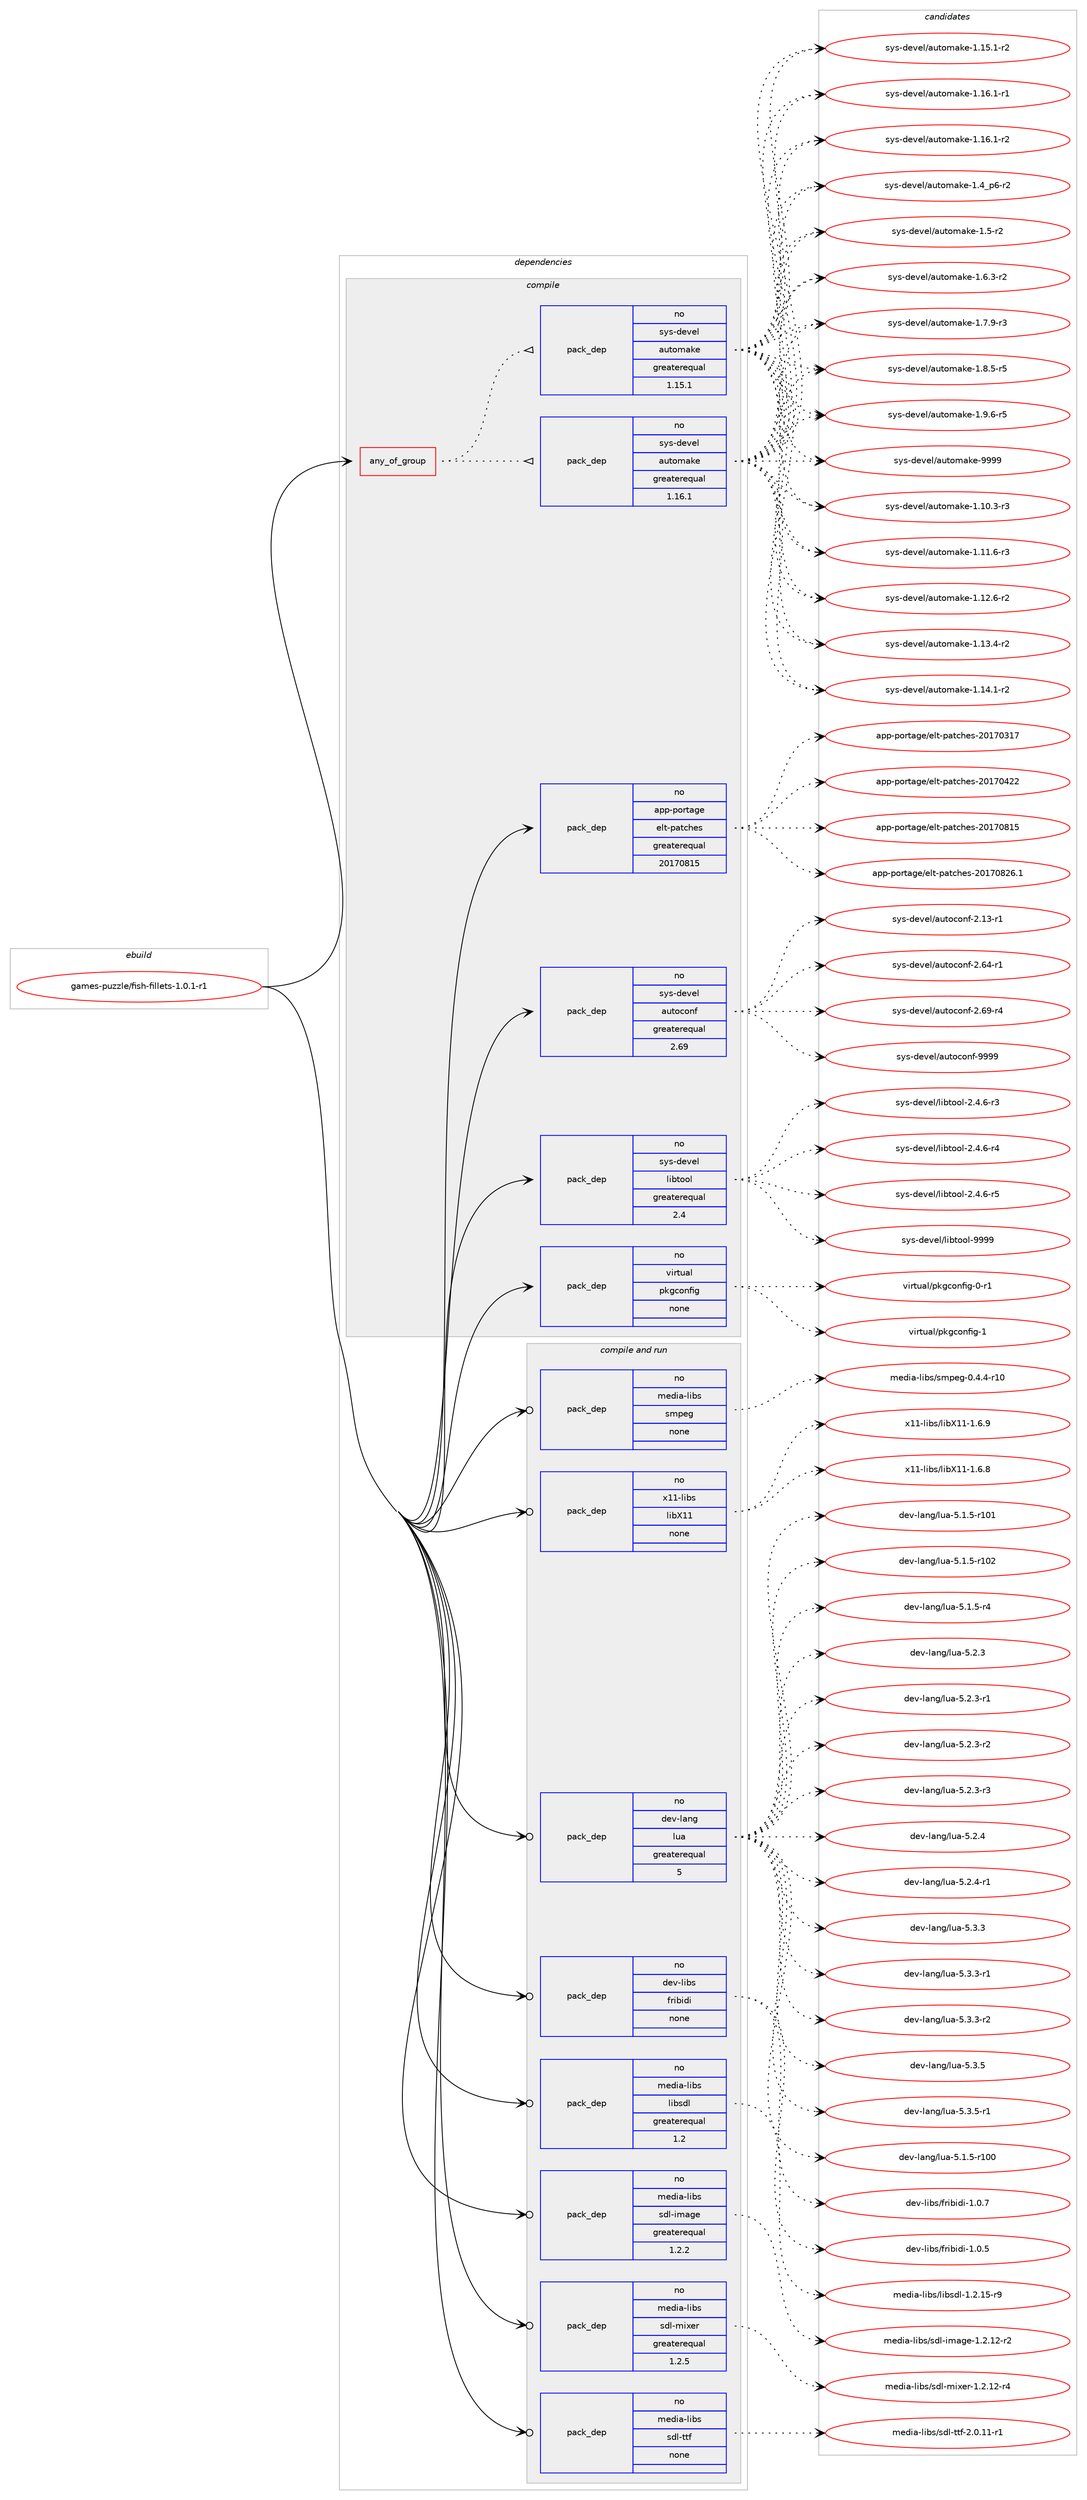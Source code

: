 digraph prolog {

# *************
# Graph options
# *************

newrank=true;
concentrate=true;
compound=true;
graph [rankdir=LR,fontname=Helvetica,fontsize=10,ranksep=1.5];#, ranksep=2.5, nodesep=0.2];
edge  [arrowhead=vee];
node  [fontname=Helvetica,fontsize=10];

# **********
# The ebuild
# **********

subgraph cluster_leftcol {
color=gray;
rank=same;
label=<<i>ebuild</i>>;
id [label="games-puzzle/fish-fillets-1.0.1-r1", color=red, width=4, href="../games-puzzle/fish-fillets-1.0.1-r1.svg"];
}

# ****************
# The dependencies
# ****************

subgraph cluster_midcol {
color=gray;
label=<<i>dependencies</i>>;
subgraph cluster_compile {
fillcolor="#eeeeee";
style=filled;
label=<<i>compile</i>>;
subgraph any12099 {
dependency741303 [label=<<TABLE BORDER="0" CELLBORDER="1" CELLSPACING="0" CELLPADDING="4"><TR><TD CELLPADDING="10">any_of_group</TD></TR></TABLE>>, shape=none, color=red];subgraph pack543831 {
dependency741304 [label=<<TABLE BORDER="0" CELLBORDER="1" CELLSPACING="0" CELLPADDING="4" WIDTH="220"><TR><TD ROWSPAN="6" CELLPADDING="30">pack_dep</TD></TR><TR><TD WIDTH="110">no</TD></TR><TR><TD>sys-devel</TD></TR><TR><TD>automake</TD></TR><TR><TD>greaterequal</TD></TR><TR><TD>1.16.1</TD></TR></TABLE>>, shape=none, color=blue];
}
dependency741303:e -> dependency741304:w [weight=20,style="dotted",arrowhead="oinv"];
subgraph pack543832 {
dependency741305 [label=<<TABLE BORDER="0" CELLBORDER="1" CELLSPACING="0" CELLPADDING="4" WIDTH="220"><TR><TD ROWSPAN="6" CELLPADDING="30">pack_dep</TD></TR><TR><TD WIDTH="110">no</TD></TR><TR><TD>sys-devel</TD></TR><TR><TD>automake</TD></TR><TR><TD>greaterequal</TD></TR><TR><TD>1.15.1</TD></TR></TABLE>>, shape=none, color=blue];
}
dependency741303:e -> dependency741305:w [weight=20,style="dotted",arrowhead="oinv"];
}
id:e -> dependency741303:w [weight=20,style="solid",arrowhead="vee"];
subgraph pack543833 {
dependency741306 [label=<<TABLE BORDER="0" CELLBORDER="1" CELLSPACING="0" CELLPADDING="4" WIDTH="220"><TR><TD ROWSPAN="6" CELLPADDING="30">pack_dep</TD></TR><TR><TD WIDTH="110">no</TD></TR><TR><TD>app-portage</TD></TR><TR><TD>elt-patches</TD></TR><TR><TD>greaterequal</TD></TR><TR><TD>20170815</TD></TR></TABLE>>, shape=none, color=blue];
}
id:e -> dependency741306:w [weight=20,style="solid",arrowhead="vee"];
subgraph pack543834 {
dependency741307 [label=<<TABLE BORDER="0" CELLBORDER="1" CELLSPACING="0" CELLPADDING="4" WIDTH="220"><TR><TD ROWSPAN="6" CELLPADDING="30">pack_dep</TD></TR><TR><TD WIDTH="110">no</TD></TR><TR><TD>sys-devel</TD></TR><TR><TD>autoconf</TD></TR><TR><TD>greaterequal</TD></TR><TR><TD>2.69</TD></TR></TABLE>>, shape=none, color=blue];
}
id:e -> dependency741307:w [weight=20,style="solid",arrowhead="vee"];
subgraph pack543835 {
dependency741308 [label=<<TABLE BORDER="0" CELLBORDER="1" CELLSPACING="0" CELLPADDING="4" WIDTH="220"><TR><TD ROWSPAN="6" CELLPADDING="30">pack_dep</TD></TR><TR><TD WIDTH="110">no</TD></TR><TR><TD>sys-devel</TD></TR><TR><TD>libtool</TD></TR><TR><TD>greaterequal</TD></TR><TR><TD>2.4</TD></TR></TABLE>>, shape=none, color=blue];
}
id:e -> dependency741308:w [weight=20,style="solid",arrowhead="vee"];
subgraph pack543836 {
dependency741309 [label=<<TABLE BORDER="0" CELLBORDER="1" CELLSPACING="0" CELLPADDING="4" WIDTH="220"><TR><TD ROWSPAN="6" CELLPADDING="30">pack_dep</TD></TR><TR><TD WIDTH="110">no</TD></TR><TR><TD>virtual</TD></TR><TR><TD>pkgconfig</TD></TR><TR><TD>none</TD></TR><TR><TD></TD></TR></TABLE>>, shape=none, color=blue];
}
id:e -> dependency741309:w [weight=20,style="solid",arrowhead="vee"];
}
subgraph cluster_compileandrun {
fillcolor="#eeeeee";
style=filled;
label=<<i>compile and run</i>>;
subgraph pack543837 {
dependency741310 [label=<<TABLE BORDER="0" CELLBORDER="1" CELLSPACING="0" CELLPADDING="4" WIDTH="220"><TR><TD ROWSPAN="6" CELLPADDING="30">pack_dep</TD></TR><TR><TD WIDTH="110">no</TD></TR><TR><TD>dev-lang</TD></TR><TR><TD>lua</TD></TR><TR><TD>greaterequal</TD></TR><TR><TD>5</TD></TR></TABLE>>, shape=none, color=blue];
}
id:e -> dependency741310:w [weight=20,style="solid",arrowhead="odotvee"];
subgraph pack543838 {
dependency741311 [label=<<TABLE BORDER="0" CELLBORDER="1" CELLSPACING="0" CELLPADDING="4" WIDTH="220"><TR><TD ROWSPAN="6" CELLPADDING="30">pack_dep</TD></TR><TR><TD WIDTH="110">no</TD></TR><TR><TD>dev-libs</TD></TR><TR><TD>fribidi</TD></TR><TR><TD>none</TD></TR><TR><TD></TD></TR></TABLE>>, shape=none, color=blue];
}
id:e -> dependency741311:w [weight=20,style="solid",arrowhead="odotvee"];
subgraph pack543839 {
dependency741312 [label=<<TABLE BORDER="0" CELLBORDER="1" CELLSPACING="0" CELLPADDING="4" WIDTH="220"><TR><TD ROWSPAN="6" CELLPADDING="30">pack_dep</TD></TR><TR><TD WIDTH="110">no</TD></TR><TR><TD>media-libs</TD></TR><TR><TD>libsdl</TD></TR><TR><TD>greaterequal</TD></TR><TR><TD>1.2</TD></TR></TABLE>>, shape=none, color=blue];
}
id:e -> dependency741312:w [weight=20,style="solid",arrowhead="odotvee"];
subgraph pack543840 {
dependency741313 [label=<<TABLE BORDER="0" CELLBORDER="1" CELLSPACING="0" CELLPADDING="4" WIDTH="220"><TR><TD ROWSPAN="6" CELLPADDING="30">pack_dep</TD></TR><TR><TD WIDTH="110">no</TD></TR><TR><TD>media-libs</TD></TR><TR><TD>sdl-image</TD></TR><TR><TD>greaterequal</TD></TR><TR><TD>1.2.2</TD></TR></TABLE>>, shape=none, color=blue];
}
id:e -> dependency741313:w [weight=20,style="solid",arrowhead="odotvee"];
subgraph pack543841 {
dependency741314 [label=<<TABLE BORDER="0" CELLBORDER="1" CELLSPACING="0" CELLPADDING="4" WIDTH="220"><TR><TD ROWSPAN="6" CELLPADDING="30">pack_dep</TD></TR><TR><TD WIDTH="110">no</TD></TR><TR><TD>media-libs</TD></TR><TR><TD>sdl-mixer</TD></TR><TR><TD>greaterequal</TD></TR><TR><TD>1.2.5</TD></TR></TABLE>>, shape=none, color=blue];
}
id:e -> dependency741314:w [weight=20,style="solid",arrowhead="odotvee"];
subgraph pack543842 {
dependency741315 [label=<<TABLE BORDER="0" CELLBORDER="1" CELLSPACING="0" CELLPADDING="4" WIDTH="220"><TR><TD ROWSPAN="6" CELLPADDING="30">pack_dep</TD></TR><TR><TD WIDTH="110">no</TD></TR><TR><TD>media-libs</TD></TR><TR><TD>sdl-ttf</TD></TR><TR><TD>none</TD></TR><TR><TD></TD></TR></TABLE>>, shape=none, color=blue];
}
id:e -> dependency741315:w [weight=20,style="solid",arrowhead="odotvee"];
subgraph pack543843 {
dependency741316 [label=<<TABLE BORDER="0" CELLBORDER="1" CELLSPACING="0" CELLPADDING="4" WIDTH="220"><TR><TD ROWSPAN="6" CELLPADDING="30">pack_dep</TD></TR><TR><TD WIDTH="110">no</TD></TR><TR><TD>media-libs</TD></TR><TR><TD>smpeg</TD></TR><TR><TD>none</TD></TR><TR><TD></TD></TR></TABLE>>, shape=none, color=blue];
}
id:e -> dependency741316:w [weight=20,style="solid",arrowhead="odotvee"];
subgraph pack543844 {
dependency741317 [label=<<TABLE BORDER="0" CELLBORDER="1" CELLSPACING="0" CELLPADDING="4" WIDTH="220"><TR><TD ROWSPAN="6" CELLPADDING="30">pack_dep</TD></TR><TR><TD WIDTH="110">no</TD></TR><TR><TD>x11-libs</TD></TR><TR><TD>libX11</TD></TR><TR><TD>none</TD></TR><TR><TD></TD></TR></TABLE>>, shape=none, color=blue];
}
id:e -> dependency741317:w [weight=20,style="solid",arrowhead="odotvee"];
}
subgraph cluster_run {
fillcolor="#eeeeee";
style=filled;
label=<<i>run</i>>;
}
}

# **************
# The candidates
# **************

subgraph cluster_choices {
rank=same;
color=gray;
label=<<i>candidates</i>>;

subgraph choice543831 {
color=black;
nodesep=1;
choice11512111545100101118101108479711711611110997107101454946494846514511451 [label="sys-devel/automake-1.10.3-r3", color=red, width=4,href="../sys-devel/automake-1.10.3-r3.svg"];
choice11512111545100101118101108479711711611110997107101454946494946544511451 [label="sys-devel/automake-1.11.6-r3", color=red, width=4,href="../sys-devel/automake-1.11.6-r3.svg"];
choice11512111545100101118101108479711711611110997107101454946495046544511450 [label="sys-devel/automake-1.12.6-r2", color=red, width=4,href="../sys-devel/automake-1.12.6-r2.svg"];
choice11512111545100101118101108479711711611110997107101454946495146524511450 [label="sys-devel/automake-1.13.4-r2", color=red, width=4,href="../sys-devel/automake-1.13.4-r2.svg"];
choice11512111545100101118101108479711711611110997107101454946495246494511450 [label="sys-devel/automake-1.14.1-r2", color=red, width=4,href="../sys-devel/automake-1.14.1-r2.svg"];
choice11512111545100101118101108479711711611110997107101454946495346494511450 [label="sys-devel/automake-1.15.1-r2", color=red, width=4,href="../sys-devel/automake-1.15.1-r2.svg"];
choice11512111545100101118101108479711711611110997107101454946495446494511449 [label="sys-devel/automake-1.16.1-r1", color=red, width=4,href="../sys-devel/automake-1.16.1-r1.svg"];
choice11512111545100101118101108479711711611110997107101454946495446494511450 [label="sys-devel/automake-1.16.1-r2", color=red, width=4,href="../sys-devel/automake-1.16.1-r2.svg"];
choice115121115451001011181011084797117116111109971071014549465295112544511450 [label="sys-devel/automake-1.4_p6-r2", color=red, width=4,href="../sys-devel/automake-1.4_p6-r2.svg"];
choice11512111545100101118101108479711711611110997107101454946534511450 [label="sys-devel/automake-1.5-r2", color=red, width=4,href="../sys-devel/automake-1.5-r2.svg"];
choice115121115451001011181011084797117116111109971071014549465446514511450 [label="sys-devel/automake-1.6.3-r2", color=red, width=4,href="../sys-devel/automake-1.6.3-r2.svg"];
choice115121115451001011181011084797117116111109971071014549465546574511451 [label="sys-devel/automake-1.7.9-r3", color=red, width=4,href="../sys-devel/automake-1.7.9-r3.svg"];
choice115121115451001011181011084797117116111109971071014549465646534511453 [label="sys-devel/automake-1.8.5-r5", color=red, width=4,href="../sys-devel/automake-1.8.5-r5.svg"];
choice115121115451001011181011084797117116111109971071014549465746544511453 [label="sys-devel/automake-1.9.6-r5", color=red, width=4,href="../sys-devel/automake-1.9.6-r5.svg"];
choice115121115451001011181011084797117116111109971071014557575757 [label="sys-devel/automake-9999", color=red, width=4,href="../sys-devel/automake-9999.svg"];
dependency741304:e -> choice11512111545100101118101108479711711611110997107101454946494846514511451:w [style=dotted,weight="100"];
dependency741304:e -> choice11512111545100101118101108479711711611110997107101454946494946544511451:w [style=dotted,weight="100"];
dependency741304:e -> choice11512111545100101118101108479711711611110997107101454946495046544511450:w [style=dotted,weight="100"];
dependency741304:e -> choice11512111545100101118101108479711711611110997107101454946495146524511450:w [style=dotted,weight="100"];
dependency741304:e -> choice11512111545100101118101108479711711611110997107101454946495246494511450:w [style=dotted,weight="100"];
dependency741304:e -> choice11512111545100101118101108479711711611110997107101454946495346494511450:w [style=dotted,weight="100"];
dependency741304:e -> choice11512111545100101118101108479711711611110997107101454946495446494511449:w [style=dotted,weight="100"];
dependency741304:e -> choice11512111545100101118101108479711711611110997107101454946495446494511450:w [style=dotted,weight="100"];
dependency741304:e -> choice115121115451001011181011084797117116111109971071014549465295112544511450:w [style=dotted,weight="100"];
dependency741304:e -> choice11512111545100101118101108479711711611110997107101454946534511450:w [style=dotted,weight="100"];
dependency741304:e -> choice115121115451001011181011084797117116111109971071014549465446514511450:w [style=dotted,weight="100"];
dependency741304:e -> choice115121115451001011181011084797117116111109971071014549465546574511451:w [style=dotted,weight="100"];
dependency741304:e -> choice115121115451001011181011084797117116111109971071014549465646534511453:w [style=dotted,weight="100"];
dependency741304:e -> choice115121115451001011181011084797117116111109971071014549465746544511453:w [style=dotted,weight="100"];
dependency741304:e -> choice115121115451001011181011084797117116111109971071014557575757:w [style=dotted,weight="100"];
}
subgraph choice543832 {
color=black;
nodesep=1;
choice11512111545100101118101108479711711611110997107101454946494846514511451 [label="sys-devel/automake-1.10.3-r3", color=red, width=4,href="../sys-devel/automake-1.10.3-r3.svg"];
choice11512111545100101118101108479711711611110997107101454946494946544511451 [label="sys-devel/automake-1.11.6-r3", color=red, width=4,href="../sys-devel/automake-1.11.6-r3.svg"];
choice11512111545100101118101108479711711611110997107101454946495046544511450 [label="sys-devel/automake-1.12.6-r2", color=red, width=4,href="../sys-devel/automake-1.12.6-r2.svg"];
choice11512111545100101118101108479711711611110997107101454946495146524511450 [label="sys-devel/automake-1.13.4-r2", color=red, width=4,href="../sys-devel/automake-1.13.4-r2.svg"];
choice11512111545100101118101108479711711611110997107101454946495246494511450 [label="sys-devel/automake-1.14.1-r2", color=red, width=4,href="../sys-devel/automake-1.14.1-r2.svg"];
choice11512111545100101118101108479711711611110997107101454946495346494511450 [label="sys-devel/automake-1.15.1-r2", color=red, width=4,href="../sys-devel/automake-1.15.1-r2.svg"];
choice11512111545100101118101108479711711611110997107101454946495446494511449 [label="sys-devel/automake-1.16.1-r1", color=red, width=4,href="../sys-devel/automake-1.16.1-r1.svg"];
choice11512111545100101118101108479711711611110997107101454946495446494511450 [label="sys-devel/automake-1.16.1-r2", color=red, width=4,href="../sys-devel/automake-1.16.1-r2.svg"];
choice115121115451001011181011084797117116111109971071014549465295112544511450 [label="sys-devel/automake-1.4_p6-r2", color=red, width=4,href="../sys-devel/automake-1.4_p6-r2.svg"];
choice11512111545100101118101108479711711611110997107101454946534511450 [label="sys-devel/automake-1.5-r2", color=red, width=4,href="../sys-devel/automake-1.5-r2.svg"];
choice115121115451001011181011084797117116111109971071014549465446514511450 [label="sys-devel/automake-1.6.3-r2", color=red, width=4,href="../sys-devel/automake-1.6.3-r2.svg"];
choice115121115451001011181011084797117116111109971071014549465546574511451 [label="sys-devel/automake-1.7.9-r3", color=red, width=4,href="../sys-devel/automake-1.7.9-r3.svg"];
choice115121115451001011181011084797117116111109971071014549465646534511453 [label="sys-devel/automake-1.8.5-r5", color=red, width=4,href="../sys-devel/automake-1.8.5-r5.svg"];
choice115121115451001011181011084797117116111109971071014549465746544511453 [label="sys-devel/automake-1.9.6-r5", color=red, width=4,href="../sys-devel/automake-1.9.6-r5.svg"];
choice115121115451001011181011084797117116111109971071014557575757 [label="sys-devel/automake-9999", color=red, width=4,href="../sys-devel/automake-9999.svg"];
dependency741305:e -> choice11512111545100101118101108479711711611110997107101454946494846514511451:w [style=dotted,weight="100"];
dependency741305:e -> choice11512111545100101118101108479711711611110997107101454946494946544511451:w [style=dotted,weight="100"];
dependency741305:e -> choice11512111545100101118101108479711711611110997107101454946495046544511450:w [style=dotted,weight="100"];
dependency741305:e -> choice11512111545100101118101108479711711611110997107101454946495146524511450:w [style=dotted,weight="100"];
dependency741305:e -> choice11512111545100101118101108479711711611110997107101454946495246494511450:w [style=dotted,weight="100"];
dependency741305:e -> choice11512111545100101118101108479711711611110997107101454946495346494511450:w [style=dotted,weight="100"];
dependency741305:e -> choice11512111545100101118101108479711711611110997107101454946495446494511449:w [style=dotted,weight="100"];
dependency741305:e -> choice11512111545100101118101108479711711611110997107101454946495446494511450:w [style=dotted,weight="100"];
dependency741305:e -> choice115121115451001011181011084797117116111109971071014549465295112544511450:w [style=dotted,weight="100"];
dependency741305:e -> choice11512111545100101118101108479711711611110997107101454946534511450:w [style=dotted,weight="100"];
dependency741305:e -> choice115121115451001011181011084797117116111109971071014549465446514511450:w [style=dotted,weight="100"];
dependency741305:e -> choice115121115451001011181011084797117116111109971071014549465546574511451:w [style=dotted,weight="100"];
dependency741305:e -> choice115121115451001011181011084797117116111109971071014549465646534511453:w [style=dotted,weight="100"];
dependency741305:e -> choice115121115451001011181011084797117116111109971071014549465746544511453:w [style=dotted,weight="100"];
dependency741305:e -> choice115121115451001011181011084797117116111109971071014557575757:w [style=dotted,weight="100"];
}
subgraph choice543833 {
color=black;
nodesep=1;
choice97112112451121111141169710310147101108116451129711699104101115455048495548514955 [label="app-portage/elt-patches-20170317", color=red, width=4,href="../app-portage/elt-patches-20170317.svg"];
choice97112112451121111141169710310147101108116451129711699104101115455048495548525050 [label="app-portage/elt-patches-20170422", color=red, width=4,href="../app-portage/elt-patches-20170422.svg"];
choice97112112451121111141169710310147101108116451129711699104101115455048495548564953 [label="app-portage/elt-patches-20170815", color=red, width=4,href="../app-portage/elt-patches-20170815.svg"];
choice971121124511211111411697103101471011081164511297116991041011154550484955485650544649 [label="app-portage/elt-patches-20170826.1", color=red, width=4,href="../app-portage/elt-patches-20170826.1.svg"];
dependency741306:e -> choice97112112451121111141169710310147101108116451129711699104101115455048495548514955:w [style=dotted,weight="100"];
dependency741306:e -> choice97112112451121111141169710310147101108116451129711699104101115455048495548525050:w [style=dotted,weight="100"];
dependency741306:e -> choice97112112451121111141169710310147101108116451129711699104101115455048495548564953:w [style=dotted,weight="100"];
dependency741306:e -> choice971121124511211111411697103101471011081164511297116991041011154550484955485650544649:w [style=dotted,weight="100"];
}
subgraph choice543834 {
color=black;
nodesep=1;
choice1151211154510010111810110847971171161119911111010245504649514511449 [label="sys-devel/autoconf-2.13-r1", color=red, width=4,href="../sys-devel/autoconf-2.13-r1.svg"];
choice1151211154510010111810110847971171161119911111010245504654524511449 [label="sys-devel/autoconf-2.64-r1", color=red, width=4,href="../sys-devel/autoconf-2.64-r1.svg"];
choice1151211154510010111810110847971171161119911111010245504654574511452 [label="sys-devel/autoconf-2.69-r4", color=red, width=4,href="../sys-devel/autoconf-2.69-r4.svg"];
choice115121115451001011181011084797117116111991111101024557575757 [label="sys-devel/autoconf-9999", color=red, width=4,href="../sys-devel/autoconf-9999.svg"];
dependency741307:e -> choice1151211154510010111810110847971171161119911111010245504649514511449:w [style=dotted,weight="100"];
dependency741307:e -> choice1151211154510010111810110847971171161119911111010245504654524511449:w [style=dotted,weight="100"];
dependency741307:e -> choice1151211154510010111810110847971171161119911111010245504654574511452:w [style=dotted,weight="100"];
dependency741307:e -> choice115121115451001011181011084797117116111991111101024557575757:w [style=dotted,weight="100"];
}
subgraph choice543835 {
color=black;
nodesep=1;
choice1151211154510010111810110847108105981161111111084550465246544511451 [label="sys-devel/libtool-2.4.6-r3", color=red, width=4,href="../sys-devel/libtool-2.4.6-r3.svg"];
choice1151211154510010111810110847108105981161111111084550465246544511452 [label="sys-devel/libtool-2.4.6-r4", color=red, width=4,href="../sys-devel/libtool-2.4.6-r4.svg"];
choice1151211154510010111810110847108105981161111111084550465246544511453 [label="sys-devel/libtool-2.4.6-r5", color=red, width=4,href="../sys-devel/libtool-2.4.6-r5.svg"];
choice1151211154510010111810110847108105981161111111084557575757 [label="sys-devel/libtool-9999", color=red, width=4,href="../sys-devel/libtool-9999.svg"];
dependency741308:e -> choice1151211154510010111810110847108105981161111111084550465246544511451:w [style=dotted,weight="100"];
dependency741308:e -> choice1151211154510010111810110847108105981161111111084550465246544511452:w [style=dotted,weight="100"];
dependency741308:e -> choice1151211154510010111810110847108105981161111111084550465246544511453:w [style=dotted,weight="100"];
dependency741308:e -> choice1151211154510010111810110847108105981161111111084557575757:w [style=dotted,weight="100"];
}
subgraph choice543836 {
color=black;
nodesep=1;
choice11810511411611797108471121071039911111010210510345484511449 [label="virtual/pkgconfig-0-r1", color=red, width=4,href="../virtual/pkgconfig-0-r1.svg"];
choice1181051141161179710847112107103991111101021051034549 [label="virtual/pkgconfig-1", color=red, width=4,href="../virtual/pkgconfig-1.svg"];
dependency741309:e -> choice11810511411611797108471121071039911111010210510345484511449:w [style=dotted,weight="100"];
dependency741309:e -> choice1181051141161179710847112107103991111101021051034549:w [style=dotted,weight="100"];
}
subgraph choice543837 {
color=black;
nodesep=1;
choice1001011184510897110103471081179745534649465345114494848 [label="dev-lang/lua-5.1.5-r100", color=red, width=4,href="../dev-lang/lua-5.1.5-r100.svg"];
choice1001011184510897110103471081179745534649465345114494849 [label="dev-lang/lua-5.1.5-r101", color=red, width=4,href="../dev-lang/lua-5.1.5-r101.svg"];
choice1001011184510897110103471081179745534649465345114494850 [label="dev-lang/lua-5.1.5-r102", color=red, width=4,href="../dev-lang/lua-5.1.5-r102.svg"];
choice100101118451089711010347108117974553464946534511452 [label="dev-lang/lua-5.1.5-r4", color=red, width=4,href="../dev-lang/lua-5.1.5-r4.svg"];
choice10010111845108971101034710811797455346504651 [label="dev-lang/lua-5.2.3", color=red, width=4,href="../dev-lang/lua-5.2.3.svg"];
choice100101118451089711010347108117974553465046514511449 [label="dev-lang/lua-5.2.3-r1", color=red, width=4,href="../dev-lang/lua-5.2.3-r1.svg"];
choice100101118451089711010347108117974553465046514511450 [label="dev-lang/lua-5.2.3-r2", color=red, width=4,href="../dev-lang/lua-5.2.3-r2.svg"];
choice100101118451089711010347108117974553465046514511451 [label="dev-lang/lua-5.2.3-r3", color=red, width=4,href="../dev-lang/lua-5.2.3-r3.svg"];
choice10010111845108971101034710811797455346504652 [label="dev-lang/lua-5.2.4", color=red, width=4,href="../dev-lang/lua-5.2.4.svg"];
choice100101118451089711010347108117974553465046524511449 [label="dev-lang/lua-5.2.4-r1", color=red, width=4,href="../dev-lang/lua-5.2.4-r1.svg"];
choice10010111845108971101034710811797455346514651 [label="dev-lang/lua-5.3.3", color=red, width=4,href="../dev-lang/lua-5.3.3.svg"];
choice100101118451089711010347108117974553465146514511449 [label="dev-lang/lua-5.3.3-r1", color=red, width=4,href="../dev-lang/lua-5.3.3-r1.svg"];
choice100101118451089711010347108117974553465146514511450 [label="dev-lang/lua-5.3.3-r2", color=red, width=4,href="../dev-lang/lua-5.3.3-r2.svg"];
choice10010111845108971101034710811797455346514653 [label="dev-lang/lua-5.3.5", color=red, width=4,href="../dev-lang/lua-5.3.5.svg"];
choice100101118451089711010347108117974553465146534511449 [label="dev-lang/lua-5.3.5-r1", color=red, width=4,href="../dev-lang/lua-5.3.5-r1.svg"];
dependency741310:e -> choice1001011184510897110103471081179745534649465345114494848:w [style=dotted,weight="100"];
dependency741310:e -> choice1001011184510897110103471081179745534649465345114494849:w [style=dotted,weight="100"];
dependency741310:e -> choice1001011184510897110103471081179745534649465345114494850:w [style=dotted,weight="100"];
dependency741310:e -> choice100101118451089711010347108117974553464946534511452:w [style=dotted,weight="100"];
dependency741310:e -> choice10010111845108971101034710811797455346504651:w [style=dotted,weight="100"];
dependency741310:e -> choice100101118451089711010347108117974553465046514511449:w [style=dotted,weight="100"];
dependency741310:e -> choice100101118451089711010347108117974553465046514511450:w [style=dotted,weight="100"];
dependency741310:e -> choice100101118451089711010347108117974553465046514511451:w [style=dotted,weight="100"];
dependency741310:e -> choice10010111845108971101034710811797455346504652:w [style=dotted,weight="100"];
dependency741310:e -> choice100101118451089711010347108117974553465046524511449:w [style=dotted,weight="100"];
dependency741310:e -> choice10010111845108971101034710811797455346514651:w [style=dotted,weight="100"];
dependency741310:e -> choice100101118451089711010347108117974553465146514511449:w [style=dotted,weight="100"];
dependency741310:e -> choice100101118451089711010347108117974553465146514511450:w [style=dotted,weight="100"];
dependency741310:e -> choice10010111845108971101034710811797455346514653:w [style=dotted,weight="100"];
dependency741310:e -> choice100101118451089711010347108117974553465146534511449:w [style=dotted,weight="100"];
}
subgraph choice543838 {
color=black;
nodesep=1;
choice10010111845108105981154710211410598105100105454946484653 [label="dev-libs/fribidi-1.0.5", color=red, width=4,href="../dev-libs/fribidi-1.0.5.svg"];
choice10010111845108105981154710211410598105100105454946484655 [label="dev-libs/fribidi-1.0.7", color=red, width=4,href="../dev-libs/fribidi-1.0.7.svg"];
dependency741311:e -> choice10010111845108105981154710211410598105100105454946484653:w [style=dotted,weight="100"];
dependency741311:e -> choice10010111845108105981154710211410598105100105454946484655:w [style=dotted,weight="100"];
}
subgraph choice543839 {
color=black;
nodesep=1;
choice1091011001059745108105981154710810598115100108454946504649534511457 [label="media-libs/libsdl-1.2.15-r9", color=red, width=4,href="../media-libs/libsdl-1.2.15-r9.svg"];
dependency741312:e -> choice1091011001059745108105981154710810598115100108454946504649534511457:w [style=dotted,weight="100"];
}
subgraph choice543840 {
color=black;
nodesep=1;
choice109101100105974510810598115471151001084510510997103101454946504649504511450 [label="media-libs/sdl-image-1.2.12-r2", color=red, width=4,href="../media-libs/sdl-image-1.2.12-r2.svg"];
dependency741313:e -> choice109101100105974510810598115471151001084510510997103101454946504649504511450:w [style=dotted,weight="100"];
}
subgraph choice543841 {
color=black;
nodesep=1;
choice1091011001059745108105981154711510010845109105120101114454946504649504511452 [label="media-libs/sdl-mixer-1.2.12-r4", color=red, width=4,href="../media-libs/sdl-mixer-1.2.12-r4.svg"];
dependency741314:e -> choice1091011001059745108105981154711510010845109105120101114454946504649504511452:w [style=dotted,weight="100"];
}
subgraph choice543842 {
color=black;
nodesep=1;
choice1091011001059745108105981154711510010845116116102455046484649494511449 [label="media-libs/sdl-ttf-2.0.11-r1", color=red, width=4,href="../media-libs/sdl-ttf-2.0.11-r1.svg"];
dependency741315:e -> choice1091011001059745108105981154711510010845116116102455046484649494511449:w [style=dotted,weight="100"];
}
subgraph choice543843 {
color=black;
nodesep=1;
choice10910110010597451081059811547115109112101103454846524652451144948 [label="media-libs/smpeg-0.4.4-r10", color=red, width=4,href="../media-libs/smpeg-0.4.4-r10.svg"];
dependency741316:e -> choice10910110010597451081059811547115109112101103454846524652451144948:w [style=dotted,weight="100"];
}
subgraph choice543844 {
color=black;
nodesep=1;
choice120494945108105981154710810598884949454946544656 [label="x11-libs/libX11-1.6.8", color=red, width=4,href="../x11-libs/libX11-1.6.8.svg"];
choice120494945108105981154710810598884949454946544657 [label="x11-libs/libX11-1.6.9", color=red, width=4,href="../x11-libs/libX11-1.6.9.svg"];
dependency741317:e -> choice120494945108105981154710810598884949454946544656:w [style=dotted,weight="100"];
dependency741317:e -> choice120494945108105981154710810598884949454946544657:w [style=dotted,weight="100"];
}
}

}
